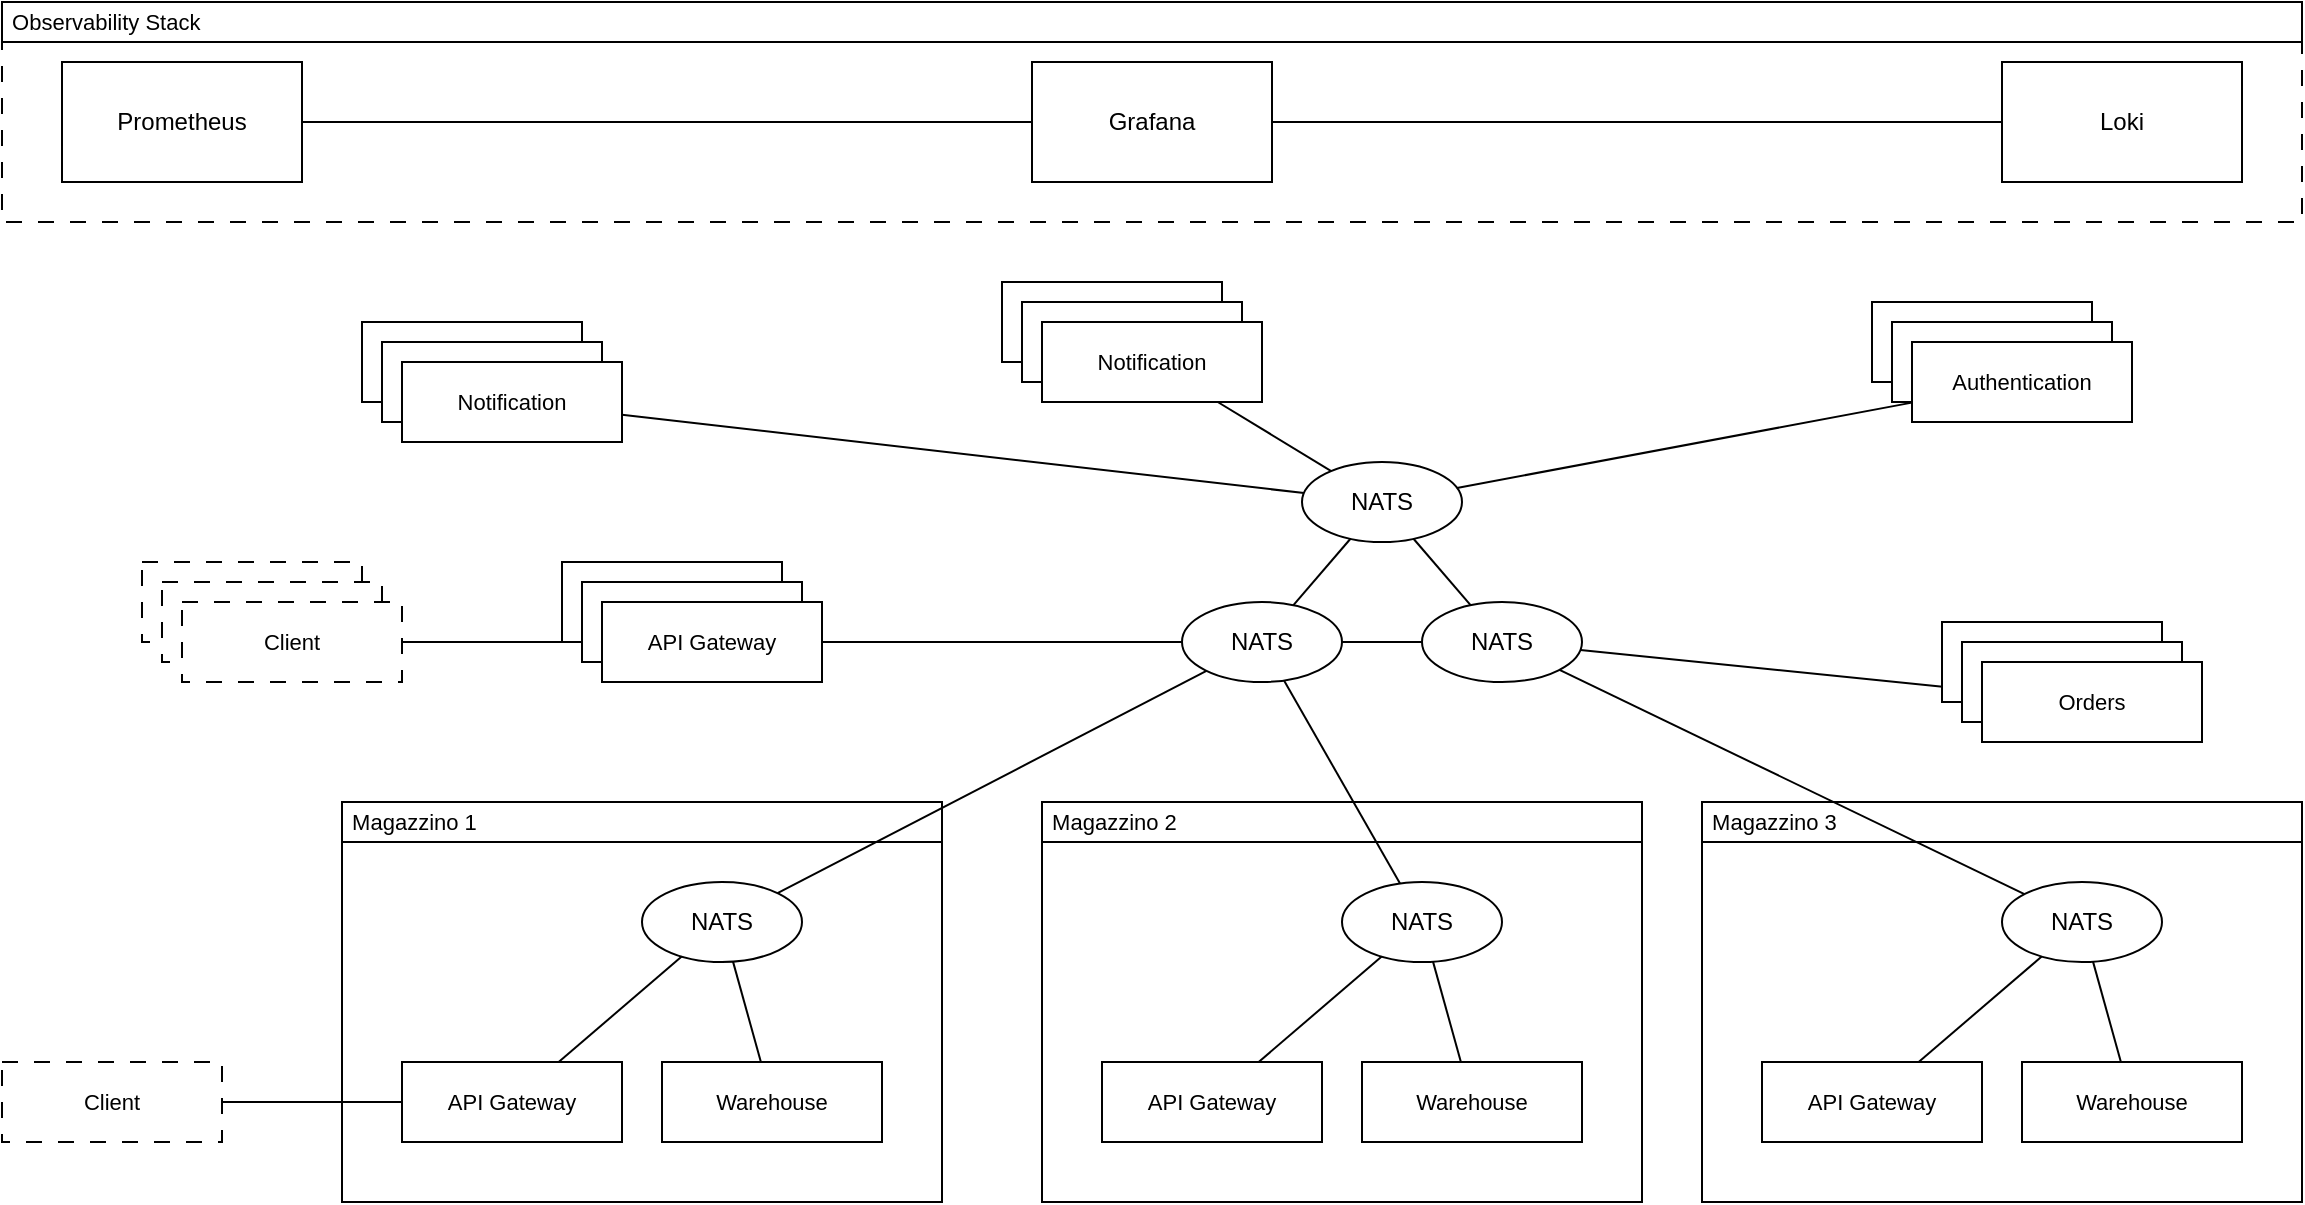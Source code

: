 <mxfile version="26.2.9">
  <diagram name="Pagina-1" id="GbZ07KO3l87yXFm8Z4hl">
    <mxGraphModel dx="1644" dy="807" grid="1" gridSize="10" guides="1" tooltips="1" connect="1" arrows="1" fold="1" page="1" pageScale="1" pageWidth="10000" pageHeight="10000" math="0" shadow="0">
      <root>
        <mxCell id="0" />
        <mxCell id="1" parent="0" />
        <mxCell id="BiPedtlE2i4GuzgPE2tk-40" value="" style="rounded=0;whiteSpace=wrap;html=1;fontFamily=Helvetica;fontSize=11;fontColor=default;labelBackgroundColor=default;" parent="1" vertex="1">
          <mxGeometry x="500" y="740" width="300" height="200" as="geometry" />
        </mxCell>
        <mxCell id="BiPedtlE2i4GuzgPE2tk-41" value="&amp;nbsp;Magazzino 1" style="rounded=0;whiteSpace=wrap;html=1;fontFamily=Helvetica;fontSize=11;fontColor=default;labelBackgroundColor=default;align=left;" parent="1" vertex="1">
          <mxGeometry x="500" y="740" width="300" height="20" as="geometry" />
        </mxCell>
        <mxCell id="BiPedtlE2i4GuzgPE2tk-34" style="edgeStyle=none;shape=connector;rounded=0;orthogonalLoop=1;jettySize=auto;html=1;strokeColor=default;align=center;verticalAlign=middle;fontFamily=Helvetica;fontSize=11;fontColor=default;labelBackgroundColor=default;startFill=0;endArrow=none;" parent="1" source="BiPedtlE2i4GuzgPE2tk-33" target="BiPedtlE2i4GuzgPE2tk-24" edge="1">
          <mxGeometry relative="1" as="geometry" />
        </mxCell>
        <mxCell id="BiPedtlE2i4GuzgPE2tk-5" style="rounded=0;orthogonalLoop=1;jettySize=auto;html=1;endArrow=none;startFill=0;" parent="1" source="BiPedtlE2i4GuzgPE2tk-2" target="BiPedtlE2i4GuzgPE2tk-3" edge="1">
          <mxGeometry relative="1" as="geometry" />
        </mxCell>
        <mxCell id="BiPedtlE2i4GuzgPE2tk-2" value="&lt;div&gt;NATS&lt;/div&gt;" style="ellipse;whiteSpace=wrap;html=1;" parent="1" vertex="1">
          <mxGeometry x="920" y="640" width="80" height="40" as="geometry" />
        </mxCell>
        <mxCell id="BiPedtlE2i4GuzgPE2tk-3" value="&lt;div&gt;NATS&lt;/div&gt;" style="ellipse;whiteSpace=wrap;html=1;" parent="1" vertex="1">
          <mxGeometry x="980" y="570" width="80" height="40" as="geometry" />
        </mxCell>
        <mxCell id="BiPedtlE2i4GuzgPE2tk-6" style="edgeStyle=none;shape=connector;rounded=0;orthogonalLoop=1;jettySize=auto;html=1;strokeColor=default;align=center;verticalAlign=middle;fontFamily=Helvetica;fontSize=11;fontColor=default;labelBackgroundColor=default;startFill=0;endArrow=none;" parent="1" source="BiPedtlE2i4GuzgPE2tk-4" target="BiPedtlE2i4GuzgPE2tk-3" edge="1">
          <mxGeometry relative="1" as="geometry" />
        </mxCell>
        <mxCell id="BiPedtlE2i4GuzgPE2tk-7" style="edgeStyle=none;shape=connector;rounded=0;orthogonalLoop=1;jettySize=auto;html=1;strokeColor=default;align=center;verticalAlign=middle;fontFamily=Helvetica;fontSize=11;fontColor=default;labelBackgroundColor=default;startFill=0;endArrow=none;" parent="1" source="BiPedtlE2i4GuzgPE2tk-4" target="BiPedtlE2i4GuzgPE2tk-2" edge="1">
          <mxGeometry relative="1" as="geometry" />
        </mxCell>
        <mxCell id="BiPedtlE2i4GuzgPE2tk-4" value="&lt;div&gt;NATS&lt;/div&gt;" style="ellipse;whiteSpace=wrap;html=1;" parent="1" vertex="1">
          <mxGeometry x="1040" y="640" width="80" height="40" as="geometry" />
        </mxCell>
        <mxCell id="BiPedtlE2i4GuzgPE2tk-8" value="Authentication" style="rounded=0;whiteSpace=wrap;html=1;fontFamily=Helvetica;fontSize=11;fontColor=default;labelBackgroundColor=default;" parent="1" vertex="1">
          <mxGeometry x="1265" y="490" width="110" height="40" as="geometry" />
        </mxCell>
        <mxCell id="BiPedtlE2i4GuzgPE2tk-11" style="edgeStyle=none;shape=connector;rounded=0;orthogonalLoop=1;jettySize=auto;html=1;strokeColor=default;align=center;verticalAlign=middle;fontFamily=Helvetica;fontSize=11;fontColor=default;labelBackgroundColor=default;startFill=0;endArrow=none;" parent="1" source="BiPedtlE2i4GuzgPE2tk-10" target="BiPedtlE2i4GuzgPE2tk-3" edge="1">
          <mxGeometry relative="1" as="geometry" />
        </mxCell>
        <mxCell id="BiPedtlE2i4GuzgPE2tk-9" value="Authentication" style="rounded=0;whiteSpace=wrap;html=1;fontFamily=Helvetica;fontSize=11;fontColor=default;labelBackgroundColor=default;" parent="1" vertex="1">
          <mxGeometry x="1275" y="500" width="110" height="40" as="geometry" />
        </mxCell>
        <mxCell id="BiPedtlE2i4GuzgPE2tk-10" value="Authentication" style="rounded=0;whiteSpace=wrap;html=1;fontFamily=Helvetica;fontSize=11;fontColor=default;labelBackgroundColor=default;" parent="1" vertex="1">
          <mxGeometry x="1285" y="510" width="110" height="40" as="geometry" />
        </mxCell>
        <mxCell id="BiPedtlE2i4GuzgPE2tk-16" style="edgeStyle=none;shape=connector;rounded=0;orthogonalLoop=1;jettySize=auto;html=1;strokeColor=default;align=center;verticalAlign=middle;fontFamily=Helvetica;fontSize=11;fontColor=default;labelBackgroundColor=default;startFill=0;endArrow=none;" parent="1" source="BiPedtlE2i4GuzgPE2tk-15" target="BiPedtlE2i4GuzgPE2tk-4" edge="1">
          <mxGeometry relative="1" as="geometry" />
        </mxCell>
        <mxCell id="BiPedtlE2i4GuzgPE2tk-13" value="Orders" style="rounded=0;whiteSpace=wrap;html=1;fontFamily=Helvetica;fontSize=11;fontColor=default;labelBackgroundColor=default;" parent="1" vertex="1">
          <mxGeometry x="1300" y="650" width="110" height="40" as="geometry" />
        </mxCell>
        <mxCell id="BiPedtlE2i4GuzgPE2tk-14" value="Orders" style="rounded=0;whiteSpace=wrap;html=1;fontFamily=Helvetica;fontSize=11;fontColor=default;labelBackgroundColor=default;" parent="1" vertex="1">
          <mxGeometry x="1310" y="660" width="110" height="40" as="geometry" />
        </mxCell>
        <mxCell id="BiPedtlE2i4GuzgPE2tk-15" value="Orders" style="rounded=0;whiteSpace=wrap;html=1;fontFamily=Helvetica;fontSize=11;fontColor=default;labelBackgroundColor=default;" parent="1" vertex="1">
          <mxGeometry x="1320" y="670" width="110" height="40" as="geometry" />
        </mxCell>
        <mxCell id="BiPedtlE2i4GuzgPE2tk-17" value="Authentication" style="rounded=0;whiteSpace=wrap;html=1;fontFamily=Helvetica;fontSize=11;fontColor=default;labelBackgroundColor=default;" parent="1" vertex="1">
          <mxGeometry x="510" y="500" width="110" height="40" as="geometry" />
        </mxCell>
        <mxCell id="BiPedtlE2i4GuzgPE2tk-18" value="Authentication" style="rounded=0;whiteSpace=wrap;html=1;fontFamily=Helvetica;fontSize=11;fontColor=default;labelBackgroundColor=default;" parent="1" vertex="1">
          <mxGeometry x="520" y="510" width="110" height="40" as="geometry" />
        </mxCell>
        <mxCell id="BiPedtlE2i4GuzgPE2tk-20" style="edgeStyle=none;shape=connector;rounded=0;orthogonalLoop=1;jettySize=auto;html=1;strokeColor=default;align=center;verticalAlign=middle;fontFamily=Helvetica;fontSize=11;fontColor=default;labelBackgroundColor=default;startFill=0;endArrow=none;" parent="1" source="BiPedtlE2i4GuzgPE2tk-19" target="BiPedtlE2i4GuzgPE2tk-3" edge="1">
          <mxGeometry relative="1" as="geometry" />
        </mxCell>
        <mxCell id="BiPedtlE2i4GuzgPE2tk-19" value="Notification" style="rounded=0;whiteSpace=wrap;html=1;fontFamily=Helvetica;fontSize=11;fontColor=default;labelBackgroundColor=default;" parent="1" vertex="1">
          <mxGeometry x="530" y="520" width="110" height="40" as="geometry" />
        </mxCell>
        <mxCell id="BiPedtlE2i4GuzgPE2tk-22" value="Authentication" style="rounded=0;whiteSpace=wrap;html=1;fontFamily=Helvetica;fontSize=11;fontColor=default;labelBackgroundColor=default;" parent="1" vertex="1">
          <mxGeometry x="610" y="620" width="110" height="40" as="geometry" />
        </mxCell>
        <mxCell id="BiPedtlE2i4GuzgPE2tk-23" value="Authentication" style="rounded=0;whiteSpace=wrap;html=1;fontFamily=Helvetica;fontSize=11;fontColor=default;labelBackgroundColor=default;" parent="1" vertex="1">
          <mxGeometry x="620" y="630" width="110" height="40" as="geometry" />
        </mxCell>
        <mxCell id="BiPedtlE2i4GuzgPE2tk-25" style="edgeStyle=none;shape=connector;rounded=0;orthogonalLoop=1;jettySize=auto;html=1;strokeColor=default;align=center;verticalAlign=middle;fontFamily=Helvetica;fontSize=11;fontColor=default;labelBackgroundColor=default;startFill=0;endArrow=none;" parent="1" source="BiPedtlE2i4GuzgPE2tk-24" target="BiPedtlE2i4GuzgPE2tk-2" edge="1">
          <mxGeometry relative="1" as="geometry" />
        </mxCell>
        <mxCell id="BiPedtlE2i4GuzgPE2tk-24" value="API Gateway" style="rounded=0;whiteSpace=wrap;html=1;fontFamily=Helvetica;fontSize=11;fontColor=default;labelBackgroundColor=default;" parent="1" vertex="1">
          <mxGeometry x="630" y="640" width="110" height="40" as="geometry" />
        </mxCell>
        <mxCell id="BiPedtlE2i4GuzgPE2tk-39" style="edgeStyle=none;shape=connector;rounded=0;orthogonalLoop=1;jettySize=auto;html=1;strokeColor=default;align=center;verticalAlign=middle;fontFamily=Helvetica;fontSize=11;fontColor=default;labelBackgroundColor=default;startFill=0;endArrow=none;" parent="1" source="BiPedtlE2i4GuzgPE2tk-27" target="BiPedtlE2i4GuzgPE2tk-2" edge="1">
          <mxGeometry relative="1" as="geometry" />
        </mxCell>
        <mxCell id="BiPedtlE2i4GuzgPE2tk-27" value="&lt;div&gt;NATS&lt;/div&gt;" style="ellipse;whiteSpace=wrap;html=1;" parent="1" vertex="1">
          <mxGeometry x="650" y="780" width="80" height="40" as="geometry" />
        </mxCell>
        <mxCell id="BiPedtlE2i4GuzgPE2tk-37" style="edgeStyle=none;shape=connector;rounded=0;orthogonalLoop=1;jettySize=auto;html=1;strokeColor=default;align=center;verticalAlign=middle;fontFamily=Helvetica;fontSize=11;fontColor=default;labelBackgroundColor=default;startFill=0;endArrow=none;" parent="1" source="BiPedtlE2i4GuzgPE2tk-29" target="BiPedtlE2i4GuzgPE2tk-27" edge="1">
          <mxGeometry relative="1" as="geometry" />
        </mxCell>
        <mxCell id="BiPedtlE2i4GuzgPE2tk-29" value="API Gateway" style="rounded=0;whiteSpace=wrap;html=1;fontFamily=Helvetica;fontSize=11;fontColor=default;labelBackgroundColor=default;" parent="1" vertex="1">
          <mxGeometry x="530" y="870" width="110" height="40" as="geometry" />
        </mxCell>
        <mxCell id="BiPedtlE2i4GuzgPE2tk-38" style="edgeStyle=none;shape=connector;rounded=0;orthogonalLoop=1;jettySize=auto;html=1;strokeColor=default;align=center;verticalAlign=middle;fontFamily=Helvetica;fontSize=11;fontColor=default;labelBackgroundColor=default;startFill=0;endArrow=none;" parent="1" source="BiPedtlE2i4GuzgPE2tk-30" target="BiPedtlE2i4GuzgPE2tk-27" edge="1">
          <mxGeometry relative="1" as="geometry" />
        </mxCell>
        <mxCell id="BiPedtlE2i4GuzgPE2tk-30" value="Warehouse" style="rounded=0;whiteSpace=wrap;html=1;fontFamily=Helvetica;fontSize=11;fontColor=default;labelBackgroundColor=default;" parent="1" vertex="1">
          <mxGeometry x="660" y="870" width="110" height="40" as="geometry" />
        </mxCell>
        <mxCell id="BiPedtlE2i4GuzgPE2tk-31" value="Authentication" style="rounded=0;whiteSpace=wrap;html=1;fontFamily=Helvetica;fontSize=11;fontColor=default;labelBackgroundColor=default;dashed=1;dashPattern=8 8;" parent="1" vertex="1">
          <mxGeometry x="400" y="620" width="110" height="40" as="geometry" />
        </mxCell>
        <mxCell id="BiPedtlE2i4GuzgPE2tk-32" value="Authentication" style="rounded=0;whiteSpace=wrap;html=1;fontFamily=Helvetica;fontSize=11;fontColor=default;labelBackgroundColor=default;dashed=1;dashPattern=8 8;" parent="1" vertex="1">
          <mxGeometry x="410" y="630" width="110" height="40" as="geometry" />
        </mxCell>
        <mxCell id="BiPedtlE2i4GuzgPE2tk-33" value="Client" style="rounded=0;whiteSpace=wrap;html=1;fontFamily=Helvetica;fontSize=11;fontColor=default;labelBackgroundColor=default;dashed=1;dashPattern=8 8;shadow=0;" parent="1" vertex="1">
          <mxGeometry x="420" y="640" width="110" height="40" as="geometry" />
        </mxCell>
        <mxCell id="BiPedtlE2i4GuzgPE2tk-36" style="edgeStyle=none;shape=connector;rounded=0;orthogonalLoop=1;jettySize=auto;html=1;strokeColor=default;align=center;verticalAlign=middle;fontFamily=Helvetica;fontSize=11;fontColor=default;labelBackgroundColor=default;startFill=0;endArrow=none;" parent="1" source="BiPedtlE2i4GuzgPE2tk-35" target="BiPedtlE2i4GuzgPE2tk-29" edge="1">
          <mxGeometry relative="1" as="geometry" />
        </mxCell>
        <mxCell id="BiPedtlE2i4GuzgPE2tk-35" value="Client" style="rounded=0;whiteSpace=wrap;html=1;fontFamily=Helvetica;fontSize=11;fontColor=default;labelBackgroundColor=default;dashed=1;dashPattern=8 8;" parent="1" vertex="1">
          <mxGeometry x="330" y="870" width="110" height="40" as="geometry" />
        </mxCell>
        <mxCell id="BiPedtlE2i4GuzgPE2tk-42" value="" style="rounded=0;whiteSpace=wrap;html=1;fontFamily=Helvetica;fontSize=11;fontColor=default;labelBackgroundColor=default;" parent="1" vertex="1">
          <mxGeometry x="850" y="740" width="300" height="200" as="geometry" />
        </mxCell>
        <mxCell id="BiPedtlE2i4GuzgPE2tk-43" value="&amp;nbsp;Magazzino 2" style="rounded=0;whiteSpace=wrap;html=1;fontFamily=Helvetica;fontSize=11;fontColor=default;labelBackgroundColor=default;align=left;" parent="1" vertex="1">
          <mxGeometry x="850" y="740" width="300" height="20" as="geometry" />
        </mxCell>
        <mxCell id="BiPedtlE2i4GuzgPE2tk-44" value="&lt;div&gt;NATS&lt;/div&gt;" style="ellipse;whiteSpace=wrap;html=1;" parent="1" vertex="1">
          <mxGeometry x="1000" y="780" width="80" height="40" as="geometry" />
        </mxCell>
        <mxCell id="BiPedtlE2i4GuzgPE2tk-45" style="edgeStyle=none;shape=connector;rounded=0;orthogonalLoop=1;jettySize=auto;html=1;strokeColor=default;align=center;verticalAlign=middle;fontFamily=Helvetica;fontSize=11;fontColor=default;labelBackgroundColor=default;startFill=0;endArrow=none;" parent="1" source="BiPedtlE2i4GuzgPE2tk-46" target="BiPedtlE2i4GuzgPE2tk-44" edge="1">
          <mxGeometry relative="1" as="geometry" />
        </mxCell>
        <mxCell id="BiPedtlE2i4GuzgPE2tk-46" value="API Gateway" style="rounded=0;whiteSpace=wrap;html=1;fontFamily=Helvetica;fontSize=11;fontColor=default;labelBackgroundColor=default;" parent="1" vertex="1">
          <mxGeometry x="880" y="870" width="110" height="40" as="geometry" />
        </mxCell>
        <mxCell id="BiPedtlE2i4GuzgPE2tk-47" style="edgeStyle=none;shape=connector;rounded=0;orthogonalLoop=1;jettySize=auto;html=1;strokeColor=default;align=center;verticalAlign=middle;fontFamily=Helvetica;fontSize=11;fontColor=default;labelBackgroundColor=default;startFill=0;endArrow=none;" parent="1" source="BiPedtlE2i4GuzgPE2tk-48" target="BiPedtlE2i4GuzgPE2tk-44" edge="1">
          <mxGeometry relative="1" as="geometry" />
        </mxCell>
        <mxCell id="BiPedtlE2i4GuzgPE2tk-48" value="Warehouse" style="rounded=0;whiteSpace=wrap;html=1;fontFamily=Helvetica;fontSize=11;fontColor=default;labelBackgroundColor=default;" parent="1" vertex="1">
          <mxGeometry x="1010" y="870" width="110" height="40" as="geometry" />
        </mxCell>
        <mxCell id="BiPedtlE2i4GuzgPE2tk-51" value="" style="rounded=0;whiteSpace=wrap;html=1;fontFamily=Helvetica;fontSize=11;fontColor=default;labelBackgroundColor=default;" parent="1" vertex="1">
          <mxGeometry x="1180" y="740" width="300" height="200" as="geometry" />
        </mxCell>
        <mxCell id="BiPedtlE2i4GuzgPE2tk-52" value="&amp;nbsp;Magazzino 3" style="rounded=0;whiteSpace=wrap;html=1;fontFamily=Helvetica;fontSize=11;fontColor=default;labelBackgroundColor=default;align=left;" parent="1" vertex="1">
          <mxGeometry x="1180" y="740" width="300" height="20" as="geometry" />
        </mxCell>
        <mxCell id="BiPedtlE2i4GuzgPE2tk-53" value="&lt;div&gt;NATS&lt;/div&gt;" style="ellipse;whiteSpace=wrap;html=1;" parent="1" vertex="1">
          <mxGeometry x="1330" y="780" width="80" height="40" as="geometry" />
        </mxCell>
        <mxCell id="BiPedtlE2i4GuzgPE2tk-54" style="edgeStyle=none;shape=connector;rounded=0;orthogonalLoop=1;jettySize=auto;html=1;strokeColor=default;align=center;verticalAlign=middle;fontFamily=Helvetica;fontSize=11;fontColor=default;labelBackgroundColor=default;startFill=0;endArrow=none;" parent="1" source="BiPedtlE2i4GuzgPE2tk-55" target="BiPedtlE2i4GuzgPE2tk-53" edge="1">
          <mxGeometry relative="1" as="geometry" />
        </mxCell>
        <mxCell id="BiPedtlE2i4GuzgPE2tk-55" value="API Gateway" style="rounded=0;whiteSpace=wrap;html=1;fontFamily=Helvetica;fontSize=11;fontColor=default;labelBackgroundColor=default;" parent="1" vertex="1">
          <mxGeometry x="1210" y="870" width="110" height="40" as="geometry" />
        </mxCell>
        <mxCell id="BiPedtlE2i4GuzgPE2tk-56" style="edgeStyle=none;shape=connector;rounded=0;orthogonalLoop=1;jettySize=auto;html=1;strokeColor=default;align=center;verticalAlign=middle;fontFamily=Helvetica;fontSize=11;fontColor=default;labelBackgroundColor=default;startFill=0;endArrow=none;" parent="1" source="BiPedtlE2i4GuzgPE2tk-57" target="BiPedtlE2i4GuzgPE2tk-53" edge="1">
          <mxGeometry relative="1" as="geometry" />
        </mxCell>
        <mxCell id="BiPedtlE2i4GuzgPE2tk-57" value="Warehouse" style="rounded=0;whiteSpace=wrap;html=1;fontFamily=Helvetica;fontSize=11;fontColor=default;labelBackgroundColor=default;" parent="1" vertex="1">
          <mxGeometry x="1340" y="870" width="110" height="40" as="geometry" />
        </mxCell>
        <mxCell id="BiPedtlE2i4GuzgPE2tk-61" style="edgeStyle=none;shape=connector;rounded=0;orthogonalLoop=1;jettySize=auto;html=1;strokeColor=default;align=center;verticalAlign=middle;fontFamily=Helvetica;fontSize=11;fontColor=default;labelBackgroundColor=default;startFill=0;endArrow=none;" parent="1" source="BiPedtlE2i4GuzgPE2tk-4" target="BiPedtlE2i4GuzgPE2tk-53" edge="1">
          <mxGeometry relative="1" as="geometry" />
        </mxCell>
        <mxCell id="BiPedtlE2i4GuzgPE2tk-60" style="edgeStyle=none;shape=connector;rounded=0;orthogonalLoop=1;jettySize=auto;html=1;strokeColor=default;align=center;verticalAlign=middle;fontFamily=Helvetica;fontSize=11;fontColor=default;labelBackgroundColor=default;startFill=0;endArrow=none;" parent="1" source="BiPedtlE2i4GuzgPE2tk-2" target="BiPedtlE2i4GuzgPE2tk-44" edge="1">
          <mxGeometry relative="1" as="geometry" />
        </mxCell>
        <mxCell id="859pEEn_j8q50pBazonM-8" value="" style="rounded=0;whiteSpace=wrap;html=1;dashed=1;dashPattern=8 8;" parent="1" vertex="1">
          <mxGeometry x="330" y="340" width="1150" height="110" as="geometry" />
        </mxCell>
        <mxCell id="859pEEn_j8q50pBazonM-9" value="Prometheus" style="rounded=0;whiteSpace=wrap;html=1;" parent="1" vertex="1">
          <mxGeometry x="360" y="370" width="120" height="60" as="geometry" />
        </mxCell>
        <mxCell id="859pEEn_j8q50pBazonM-10" value="Loki" style="rounded=0;whiteSpace=wrap;html=1;" parent="1" vertex="1">
          <mxGeometry x="1330" y="370" width="120" height="60" as="geometry" />
        </mxCell>
        <mxCell id="859pEEn_j8q50pBazonM-14" style="rounded=0;orthogonalLoop=1;jettySize=auto;html=1;endArrow=none;startFill=0;" parent="1" source="859pEEn_j8q50pBazonM-12" target="859pEEn_j8q50pBazonM-10" edge="1">
          <mxGeometry relative="1" as="geometry" />
        </mxCell>
        <mxCell id="859pEEn_j8q50pBazonM-16" style="edgeStyle=none;shape=connector;rounded=0;orthogonalLoop=1;jettySize=auto;html=1;strokeColor=default;align=center;verticalAlign=middle;fontFamily=Helvetica;fontSize=11;fontColor=default;labelBackgroundColor=default;startFill=0;endArrow=none;" parent="1" source="859pEEn_j8q50pBazonM-12" target="859pEEn_j8q50pBazonM-9" edge="1">
          <mxGeometry relative="1" as="geometry" />
        </mxCell>
        <mxCell id="859pEEn_j8q50pBazonM-12" value="Grafana" style="rounded=0;whiteSpace=wrap;html=1;" parent="1" vertex="1">
          <mxGeometry x="845" y="370" width="120" height="60" as="geometry" />
        </mxCell>
        <mxCell id="859pEEn_j8q50pBazonM-17" value="&amp;nbsp;Observability Stack" style="rounded=0;whiteSpace=wrap;html=1;fontFamily=Helvetica;fontSize=11;fontColor=default;labelBackgroundColor=default;align=left;" parent="1" vertex="1">
          <mxGeometry x="330" y="340" width="1150" height="20" as="geometry" />
        </mxCell>
        <mxCell id="iI7S5gf-spl1nkqUt8IS-1" value="Authentication" style="rounded=0;whiteSpace=wrap;html=1;fontFamily=Helvetica;fontSize=11;fontColor=default;labelBackgroundColor=default;" vertex="1" parent="1">
          <mxGeometry x="830" y="480" width="110" height="40" as="geometry" />
        </mxCell>
        <mxCell id="iI7S5gf-spl1nkqUt8IS-2" value="Authentication" style="rounded=0;whiteSpace=wrap;html=1;fontFamily=Helvetica;fontSize=11;fontColor=default;labelBackgroundColor=default;" vertex="1" parent="1">
          <mxGeometry x="840" y="490" width="110" height="40" as="geometry" />
        </mxCell>
        <mxCell id="iI7S5gf-spl1nkqUt8IS-4" style="rounded=0;orthogonalLoop=1;jettySize=auto;html=1;endArrow=none;startFill=0;" edge="1" parent="1" source="iI7S5gf-spl1nkqUt8IS-3" target="BiPedtlE2i4GuzgPE2tk-3">
          <mxGeometry relative="1" as="geometry" />
        </mxCell>
        <mxCell id="iI7S5gf-spl1nkqUt8IS-3" value="Notification" style="rounded=0;whiteSpace=wrap;html=1;fontFamily=Helvetica;fontSize=11;fontColor=default;labelBackgroundColor=default;" vertex="1" parent="1">
          <mxGeometry x="850" y="500" width="110" height="40" as="geometry" />
        </mxCell>
      </root>
    </mxGraphModel>
  </diagram>
</mxfile>
